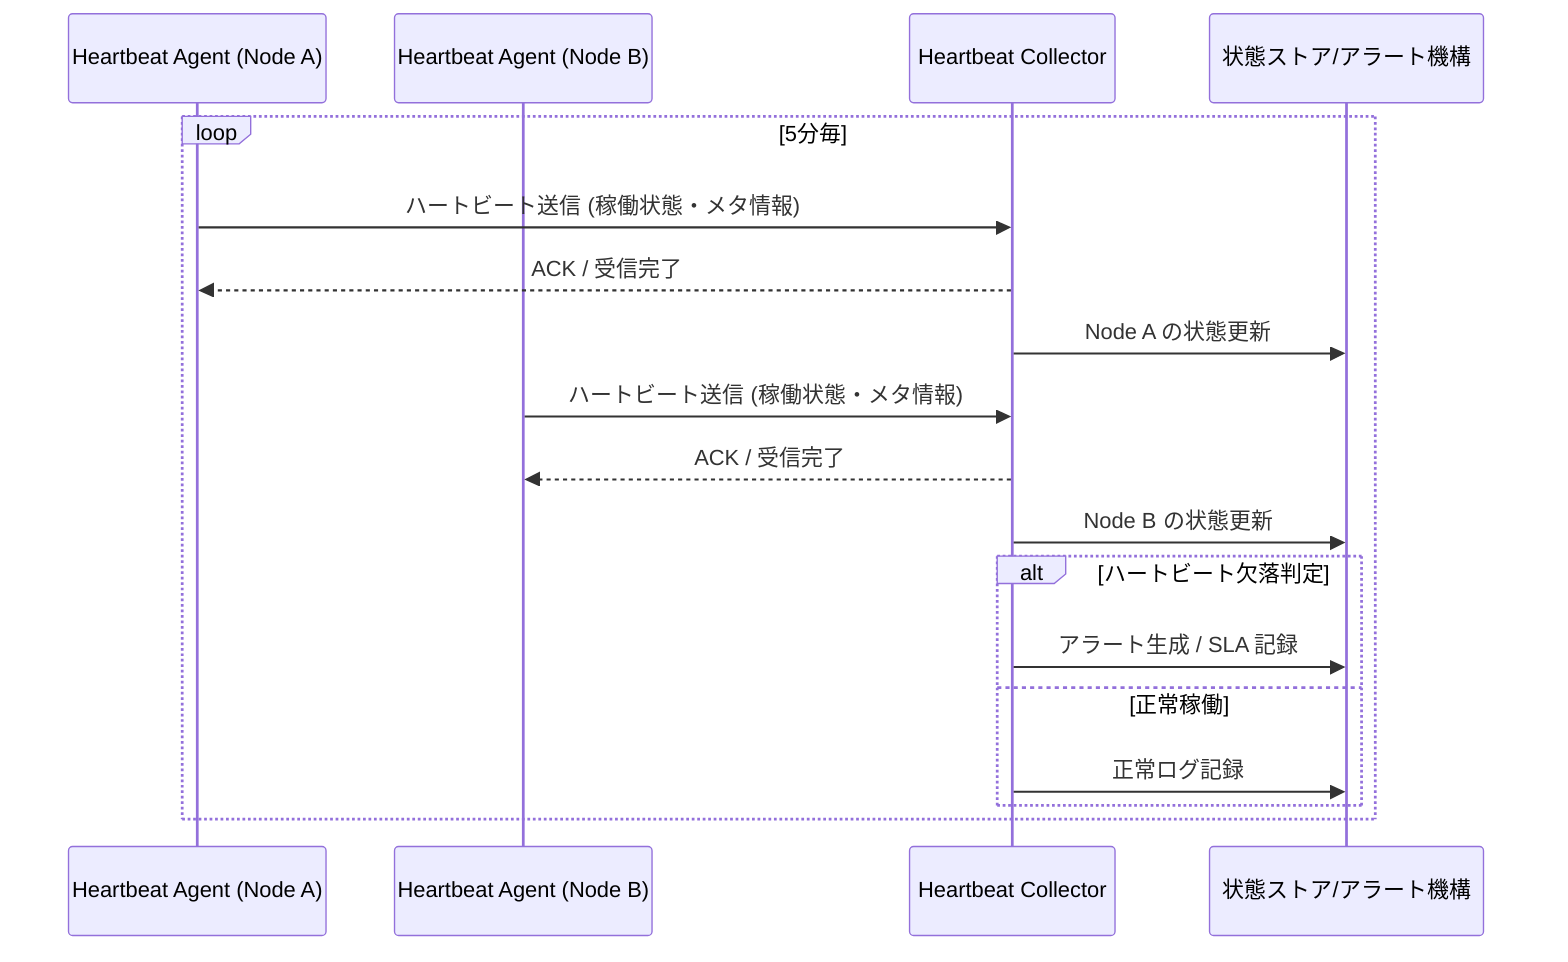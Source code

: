 sequenceDiagram
    participant AgentA as Heartbeat Agent (Node A)
    participant AgentB as Heartbeat Agent (Node B)
    participant Collector as Heartbeat Collector
    participant Store as 状態ストア/アラート機構

    loop 5分毎
        AgentA->>Collector: ハートビート送信 (稼働状態・メタ情報)
        Collector-->>AgentA: ACK / 受信完了
        Collector->>Store: Node A の状態更新

        AgentB->>Collector: ハートビート送信 (稼働状態・メタ情報)
        Collector-->>AgentB: ACK / 受信完了
        Collector->>Store: Node B の状態更新

        alt ハートビート欠落判定
            Collector->>Store: アラート生成 / SLA 記録
        else 正常稼働
            Collector->>Store: 正常ログ記録
        end
    end